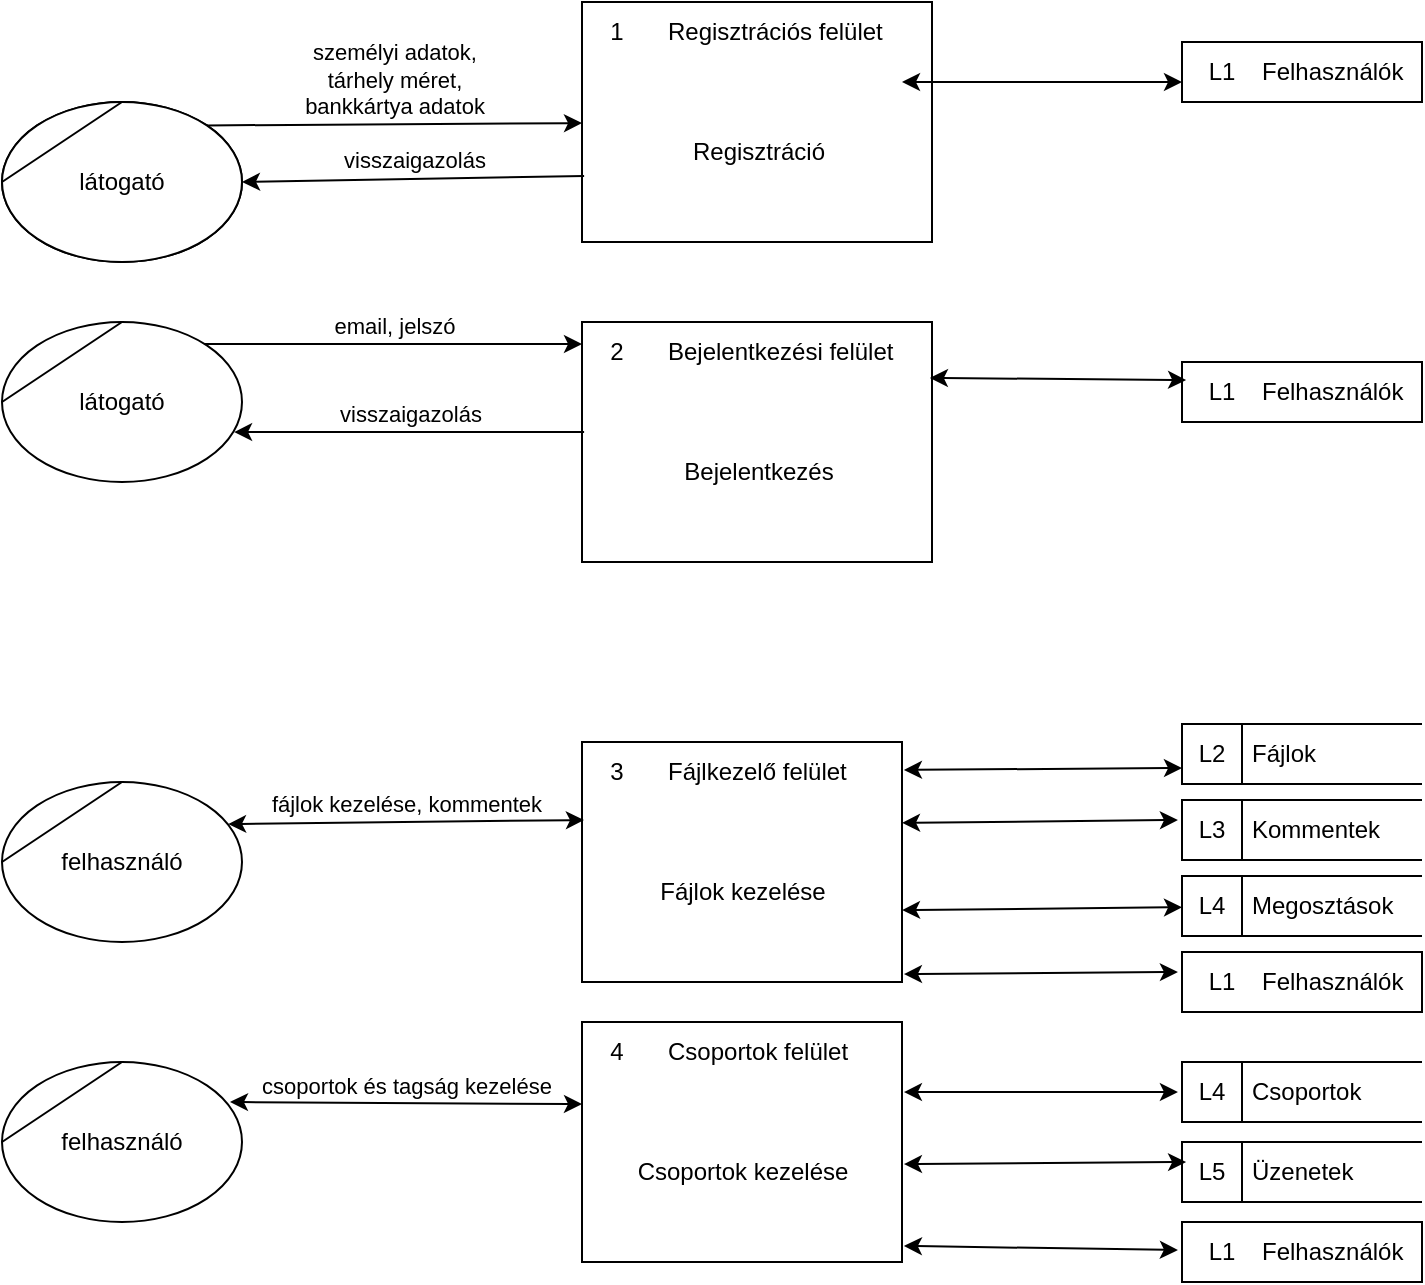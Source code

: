 <mxfile version="20.8.20"><diagram name="Page-1" id="5MstzBTQBk5X5ulnRi4z"><mxGraphModel dx="1434" dy="795" grid="1" gridSize="10" guides="1" tooltips="1" connect="1" arrows="1" fold="1" page="1" pageScale="1" pageWidth="850" pageHeight="1100" math="0" shadow="0"><root><mxCell id="0"/><mxCell id="1" parent="0"/><mxCell id="oCixtssBKBC1Yn8-zzUK-3" value="Regisztráció" style="html=1;dashed=0;whitespace=wrap;shape=mxgraph.dfd.process;align=center;container=1;collapsible=0;spacingTop=30;" vertex="1" parent="1"><mxGeometry x="340" y="20" width="175" height="120" as="geometry"/></mxCell><mxCell id="oCixtssBKBC1Yn8-zzUK-4" value="1" style="text;html=1;strokeColor=none;fillColor=none;align=center;verticalAlign=middle;whiteSpace=wrap;rounded=0;movable=0;resizable=0;rotatable=0;cloneable=0;deletable=0;connectable=0;allowArrows=0;pointerEvents=1;" vertex="1" parent="oCixtssBKBC1Yn8-zzUK-3"><mxGeometry width="35" height="30" as="geometry"/></mxCell><mxCell id="oCixtssBKBC1Yn8-zzUK-5" value="Regisztrációs felület" style="text;html=1;strokeColor=none;fillColor=none;align=left;verticalAlign=middle;whiteSpace=wrap;rounded=0;movable=0;resizable=0;connectable=0;allowArrows=0;rotatable=0;cloneable=0;deletable=0;spacingLeft=6;autosize=1;resizeWidth=0;" vertex="1" parent="oCixtssBKBC1Yn8-zzUK-3"><mxGeometry x="35" width="140" height="30" as="geometry"/></mxCell><mxCell id="oCixtssBKBC1Yn8-zzUK-7" value="Bejelentkezés" style="html=1;dashed=0;whitespace=wrap;shape=mxgraph.dfd.process;align=center;container=1;collapsible=0;spacingTop=30;" vertex="1" parent="1"><mxGeometry x="340" y="180" width="175" height="120" as="geometry"/></mxCell><mxCell id="oCixtssBKBC1Yn8-zzUK-8" value="2" style="text;html=1;strokeColor=none;fillColor=none;align=center;verticalAlign=middle;whiteSpace=wrap;rounded=0;movable=0;resizable=0;rotatable=0;cloneable=0;deletable=0;connectable=0;allowArrows=0;pointerEvents=1;" vertex="1" parent="oCixtssBKBC1Yn8-zzUK-7"><mxGeometry width="35" height="30" as="geometry"/></mxCell><mxCell id="oCixtssBKBC1Yn8-zzUK-9" value="Bejelentkezési felület" style="text;html=1;strokeColor=none;fillColor=none;align=left;verticalAlign=middle;whiteSpace=wrap;rounded=0;movable=0;resizable=0;connectable=0;allowArrows=0;rotatable=0;cloneable=0;deletable=0;spacingLeft=6;autosize=1;resizeWidth=0;" vertex="1" parent="oCixtssBKBC1Yn8-zzUK-7"><mxGeometry x="35" width="140" height="30" as="geometry"/></mxCell><mxCell id="oCixtssBKBC1Yn8-zzUK-11" value="személyi adatok,&lt;br&gt;tárhely méret,&lt;br&gt;bankkártya adatok" style="endArrow=classic;html=1;rounded=0;verticalAlign=bottom;exitX=1;exitY=0;exitDx=0;exitDy=0;" edge="1" parent="1" source="oCixtssBKBC1Yn8-zzUK-2" target="oCixtssBKBC1Yn8-zzUK-3"><mxGeometry width="50" height="50" relative="1" as="geometry"><mxPoint x="290" y="390" as="sourcePoint"/><mxPoint x="410" y="390" as="targetPoint"/></mxGeometry></mxCell><mxCell id="oCixtssBKBC1Yn8-zzUK-13" value="" style="group" vertex="1" connectable="0" parent="1"><mxGeometry x="50" y="70" width="120" height="80" as="geometry"/></mxCell><mxCell id="oCixtssBKBC1Yn8-zzUK-2" value="látogató" style="ellipse;whiteSpace=wrap;html=1;" vertex="1" parent="oCixtssBKBC1Yn8-zzUK-13"><mxGeometry width="120" height="80" as="geometry"/></mxCell><mxCell id="oCixtssBKBC1Yn8-zzUK-12" value="látogató" style="shape=stencil(tZRtjoMgEIZPw98GJR6gYXfvQe10nZQCAbYft99RNKlW7GajiTGZeeXhnZGBCRka5YCVvGHig5VlwTm9Kb5NYhUc1DElr8qjOmhISojenuGGx9gz0DTgMbaq+GR8T9+0j5C1NYYgaE0YKU86wRQaWsvvCdZv/xhFjvgXiOB7kynLyq+/Y3fVNuBiI79j7OB+db/rgceOi61+3Grg4v9YISmTO9xCHlR9/vb2xxxnzYDW6AK8OfLTeZzO66ynzM5CnqyHBUsn1DqN9UITnWoH/kUY5Iu9PtVUzRY1jx4IGk22K9UioSs+44+uvFxl3bKX1nTZdE12iV8=);whiteSpace=wrap;html=1;" vertex="1" parent="oCixtssBKBC1Yn8-zzUK-13"><mxGeometry width="120" height="80" as="geometry"/></mxCell><mxCell id="oCixtssBKBC1Yn8-zzUK-14" value="visszaigazolás" style="endArrow=classic;html=1;rounded=0;verticalAlign=bottom;entryX=1;entryY=0.5;entryDx=0;entryDy=0;exitX=0.006;exitY=0.725;exitDx=0;exitDy=0;exitPerimeter=0;" edge="1" parent="1" source="oCixtssBKBC1Yn8-zzUK-3" target="oCixtssBKBC1Yn8-zzUK-12"><mxGeometry width="50" height="50" relative="1" as="geometry"><mxPoint x="170" y="260" as="sourcePoint"/><mxPoint x="290" y="260" as="targetPoint"/></mxGeometry></mxCell><mxCell id="oCixtssBKBC1Yn8-zzUK-15" value="látogató" style="shape=stencil(tZRtjoMgEIZPw98GJR6gYXfvQe10nZQCAbYft99RNKlW7GajiTGZeeXhnZGBCRka5YCVvGHig5VlwTm9Kb5NYhUc1DElr8qjOmhISojenuGGx9gz0DTgMbaq+GR8T9+0j5C1NYYgaE0YKU86wRQaWsvvCdZv/xhFjvgXiOB7kynLyq+/Y3fVNuBiI79j7OB+db/rgceOi61+3Grg4v9YISmTO9xCHlR9/vb2xxxnzYDW6AK8OfLTeZzO66ynzM5CnqyHBUsn1DqN9UITnWoH/kUY5Iu9PtVUzRY1jx4IGk22K9UioSs+44+uvFxl3bKX1nTZdE12iV8=);whiteSpace=wrap;html=1;" vertex="1" parent="1"><mxGeometry x="50" y="180" width="120" height="80" as="geometry"/></mxCell><mxCell id="oCixtssBKBC1Yn8-zzUK-16" value="email, jelszó" style="endArrow=classic;html=1;rounded=0;verticalAlign=bottom;exitX=0.842;exitY=0.138;exitDx=0;exitDy=0;exitPerimeter=0;" edge="1" parent="1" source="oCixtssBKBC1Yn8-zzUK-15"><mxGeometry width="50" height="50" relative="1" as="geometry"><mxPoint x="200" y="210" as="sourcePoint"/><mxPoint x="340" y="191" as="targetPoint"/></mxGeometry></mxCell><mxCell id="oCixtssBKBC1Yn8-zzUK-19" value="Felhasználók" style="html=1;dashed=0;whitespace=wrap;shape=mxgraph.dfd.dataStoreID2;align=left;spacingLeft=38;container=1;collapsible=0;" vertex="1" parent="1"><mxGeometry x="640" y="40" width="120" height="30" as="geometry"/></mxCell><mxCell id="oCixtssBKBC1Yn8-zzUK-20" value="L1" style="text;html=1;strokeColor=none;fillColor=none;align=center;verticalAlign=middle;whiteSpace=wrap;rounded=0;connectable=0;allowArrows=0;movable=0;resizable=0;rotatable=0;cloneable=0;deletable=0;" vertex="1" parent="oCixtssBKBC1Yn8-zzUK-19"><mxGeometry x="5" width="30" height="30" as="geometry"/></mxCell><mxCell id="oCixtssBKBC1Yn8-zzUK-21" value="" style="endArrow=classic;startArrow=classic;html=1;rounded=0;verticalAlign=bottom;" edge="1" parent="1"><mxGeometry width="50" height="50" relative="1" as="geometry"><mxPoint x="500" y="60" as="sourcePoint"/><mxPoint x="640" y="60" as="targetPoint"/><mxPoint as="offset"/></mxGeometry></mxCell><mxCell id="oCixtssBKBC1Yn8-zzUK-24" value="Felhasználók" style="html=1;dashed=0;whitespace=wrap;shape=mxgraph.dfd.dataStoreID2;align=left;spacingLeft=38;container=1;collapsible=0;" vertex="1" parent="1"><mxGeometry x="640" y="200" width="120" height="30" as="geometry"/></mxCell><mxCell id="oCixtssBKBC1Yn8-zzUK-25" value="L1" style="text;html=1;strokeColor=none;fillColor=none;align=center;verticalAlign=middle;whiteSpace=wrap;rounded=0;connectable=0;allowArrows=0;movable=0;resizable=0;rotatable=0;cloneable=0;deletable=0;" vertex="1" parent="oCixtssBKBC1Yn8-zzUK-24"><mxGeometry x="5" width="30" height="30" as="geometry"/></mxCell><mxCell id="oCixtssBKBC1Yn8-zzUK-26" value="" style="endArrow=classic;startArrow=classic;html=1;rounded=0;verticalAlign=bottom;exitX=0.994;exitY=0.233;exitDx=0;exitDy=0;exitPerimeter=0;entryX=0.017;entryY=0.3;entryDx=0;entryDy=0;entryPerimeter=0;" edge="1" parent="1" source="oCixtssBKBC1Yn8-zzUK-7" target="oCixtssBKBC1Yn8-zzUK-24"><mxGeometry width="50" height="50" relative="1" as="geometry"><mxPoint x="500" y="210" as="sourcePoint"/><mxPoint x="640" y="210" as="targetPoint"/><mxPoint as="offset"/></mxGeometry></mxCell><mxCell id="oCixtssBKBC1Yn8-zzUK-27" value="felhasználó" style="shape=stencil(tZRtjoMgEIZPw98GJR6gYXfvQe10nZQCAbYft99RNKlW7GajiTGZeeXhnZGBCRka5YCVvGHig5VlwTm9Kb5NYhUc1DElr8qjOmhISojenuGGx9gz0DTgMbaq+GR8T9+0j5C1NYYgaE0YKU86wRQaWsvvCdZv/xhFjvgXiOB7kynLyq+/Y3fVNuBiI79j7OB+db/rgceOi61+3Grg4v9YISmTO9xCHlR9/vb2xxxnzYDW6AK8OfLTeZzO66ynzM5CnqyHBUsn1DqN9UITnWoH/kUY5Iu9PtVUzRY1jx4IGk22K9UioSs+44+uvFxl3bKX1nTZdE12iV8=);whiteSpace=wrap;html=1;" vertex="1" parent="1"><mxGeometry x="50" y="410" width="120" height="80" as="geometry"/></mxCell><mxCell id="oCixtssBKBC1Yn8-zzUK-28" value="Fájlok kezelése" style="html=1;dashed=0;whitespace=wrap;shape=mxgraph.dfd.process;align=center;container=1;collapsible=0;spacingTop=30;" vertex="1" parent="1"><mxGeometry x="340" y="390" width="160" height="120" as="geometry"/></mxCell><mxCell id="oCixtssBKBC1Yn8-zzUK-29" value="3" style="text;html=1;strokeColor=none;fillColor=none;align=center;verticalAlign=middle;whiteSpace=wrap;rounded=0;movable=0;resizable=0;rotatable=0;cloneable=0;deletable=0;connectable=0;allowArrows=0;pointerEvents=1;" vertex="1" parent="oCixtssBKBC1Yn8-zzUK-28"><mxGeometry width="35" height="30" as="geometry"/></mxCell><mxCell id="oCixtssBKBC1Yn8-zzUK-30" value="Fájlkezelő felület" style="text;html=1;strokeColor=none;fillColor=none;align=left;verticalAlign=middle;whiteSpace=wrap;rounded=0;movable=0;resizable=0;connectable=0;allowArrows=0;rotatable=0;cloneable=0;deletable=0;spacingLeft=6;autosize=1;resizeWidth=0;" vertex="1" parent="oCixtssBKBC1Yn8-zzUK-28"><mxGeometry x="35" width="120" height="30" as="geometry"/></mxCell><mxCell id="oCixtssBKBC1Yn8-zzUK-31" value="fájlok kezelése, kommentek" style="endArrow=classic;html=1;rounded=0;verticalAlign=bottom;exitX=0.942;exitY=0.263;exitDx=0;exitDy=0;exitPerimeter=0;entryX=0.006;entryY=0.325;entryDx=0;entryDy=0;entryPerimeter=0;startArrow=classic;startFill=1;" edge="1" parent="1" source="oCixtssBKBC1Yn8-zzUK-27" target="oCixtssBKBC1Yn8-zzUK-28"><mxGeometry x="0.0" width="50" height="50" relative="1" as="geometry"><mxPoint x="161" y="201" as="sourcePoint"/><mxPoint x="350" y="201" as="targetPoint"/><mxPoint as="offset"/></mxGeometry></mxCell><mxCell id="oCixtssBKBC1Yn8-zzUK-36" value="Fájlok" style="html=1;dashed=0;whitespace=wrap;shape=mxgraph.dfd.dataStoreID;align=left;spacingLeft=33;container=1;collapsible=0;autosize=0;" vertex="1" parent="1"><mxGeometry x="640" y="381" width="120" height="30" as="geometry"/></mxCell><mxCell id="oCixtssBKBC1Yn8-zzUK-37" value="L2" style="text;html=1;strokeColor=none;fillColor=none;align=center;verticalAlign=middle;whiteSpace=wrap;rounded=0;movable=0;resizable=0;rotatable=0;cloneable=0;deletable=0;allowArrows=0;connectable=0;" vertex="1" parent="oCixtssBKBC1Yn8-zzUK-36"><mxGeometry width="30" height="30" as="geometry"/></mxCell><mxCell id="oCixtssBKBC1Yn8-zzUK-38" value="" style="endArrow=classic;html=1;rounded=0;verticalAlign=bottom;exitX=1.006;exitY=0.258;exitDx=0;exitDy=0;exitPerimeter=0;entryX=0;entryY=0.733;entryDx=0;entryDy=0;entryPerimeter=0;startArrow=classic;startFill=1;" edge="1" parent="1" target="oCixtssBKBC1Yn8-zzUK-36"><mxGeometry width="50" height="50" relative="1" as="geometry"><mxPoint x="500.96" y="403.96" as="sourcePoint"/><mxPoint x="718" y="432" as="targetPoint"/></mxGeometry></mxCell><mxCell id="oCixtssBKBC1Yn8-zzUK-39" value="Kommentek" style="html=1;dashed=0;whitespace=wrap;shape=mxgraph.dfd.dataStoreID;align=left;spacingLeft=33;container=1;collapsible=0;autosize=0;" vertex="1" parent="1"><mxGeometry x="640" y="419" width="120" height="30" as="geometry"/></mxCell><mxCell id="oCixtssBKBC1Yn8-zzUK-40" value="L3" style="text;html=1;strokeColor=none;fillColor=none;align=center;verticalAlign=middle;whiteSpace=wrap;rounded=0;movable=0;resizable=0;rotatable=0;cloneable=0;deletable=0;allowArrows=0;connectable=0;" vertex="1" parent="oCixtssBKBC1Yn8-zzUK-39"><mxGeometry width="30" height="30" as="geometry"/></mxCell><mxCell id="oCixtssBKBC1Yn8-zzUK-41" value="Megosztások" style="html=1;dashed=0;whitespace=wrap;shape=mxgraph.dfd.dataStoreID;align=left;spacingLeft=33;container=1;collapsible=0;autosize=0;" vertex="1" parent="1"><mxGeometry x="640" y="457" width="120" height="30" as="geometry"/></mxCell><mxCell id="oCixtssBKBC1Yn8-zzUK-42" value="L4" style="text;html=1;strokeColor=none;fillColor=none;align=center;verticalAlign=middle;whiteSpace=wrap;rounded=0;movable=0;resizable=0;rotatable=0;cloneable=0;deletable=0;allowArrows=0;connectable=0;" vertex="1" parent="oCixtssBKBC1Yn8-zzUK-41"><mxGeometry width="30" height="30" as="geometry"/></mxCell><mxCell id="oCixtssBKBC1Yn8-zzUK-43" value="" style="endArrow=classic;html=1;rounded=0;verticalAlign=bottom;startArrow=classic;startFill=1;entryX=-0.017;entryY=0.333;entryDx=0;entryDy=0;entryPerimeter=0;" edge="1" parent="1" target="oCixtssBKBC1Yn8-zzUK-39"><mxGeometry width="50" height="50" relative="1" as="geometry"><mxPoint x="500" y="430.429" as="sourcePoint"/><mxPoint x="650" y="409" as="targetPoint"/></mxGeometry></mxCell><mxCell id="oCixtssBKBC1Yn8-zzUK-44" value="" style="endArrow=classic;html=1;rounded=0;verticalAlign=bottom;startArrow=classic;startFill=1;exitX=1;exitY=0.892;exitDx=0;exitDy=0;exitPerimeter=0;" edge="1" parent="1" target="oCixtssBKBC1Yn8-zzUK-41"><mxGeometry width="50" height="50" relative="1" as="geometry"><mxPoint x="500" y="474.04" as="sourcePoint"/><mxPoint x="660" y="417" as="targetPoint"/></mxGeometry></mxCell><mxCell id="oCixtssBKBC1Yn8-zzUK-45" value="Csoportok kezelése" style="html=1;dashed=0;whitespace=wrap;shape=mxgraph.dfd.process;align=center;container=1;collapsible=0;spacingTop=30;" vertex="1" parent="1"><mxGeometry x="340" y="530" width="160" height="120" as="geometry"/></mxCell><mxCell id="oCixtssBKBC1Yn8-zzUK-46" value="4" style="text;html=1;strokeColor=none;fillColor=none;align=center;verticalAlign=middle;whiteSpace=wrap;rounded=0;movable=0;resizable=0;rotatable=0;cloneable=0;deletable=0;connectable=0;allowArrows=0;pointerEvents=1;" vertex="1" parent="oCixtssBKBC1Yn8-zzUK-45"><mxGeometry width="35" height="30" as="geometry"/></mxCell><mxCell id="oCixtssBKBC1Yn8-zzUK-47" value="Csoportok felület" style="text;html=1;strokeColor=none;fillColor=none;align=left;verticalAlign=middle;whiteSpace=wrap;rounded=0;movable=0;resizable=0;connectable=0;allowArrows=0;rotatable=0;cloneable=0;deletable=0;spacingLeft=6;autosize=1;resizeWidth=0;" vertex="1" parent="oCixtssBKBC1Yn8-zzUK-45"><mxGeometry x="35" width="120" height="30" as="geometry"/></mxCell><mxCell id="oCixtssBKBC1Yn8-zzUK-48" value="felhasználó" style="shape=stencil(tZRtjoMgEIZPw98GJR6gYXfvQe10nZQCAbYft99RNKlW7GajiTGZeeXhnZGBCRka5YCVvGHig5VlwTm9Kb5NYhUc1DElr8qjOmhISojenuGGx9gz0DTgMbaq+GR8T9+0j5C1NYYgaE0YKU86wRQaWsvvCdZv/xhFjvgXiOB7kynLyq+/Y3fVNuBiI79j7OB+db/rgceOi61+3Grg4v9YISmTO9xCHlR9/vb2xxxnzYDW6AK8OfLTeZzO66ynzM5CnqyHBUsn1DqN9UITnWoH/kUY5Iu9PtVUzRY1jx4IGk22K9UioSs+44+uvFxl3bKX1nTZdE12iV8=);whiteSpace=wrap;html=1;" vertex="1" parent="1"><mxGeometry x="50" y="550" width="120" height="80" as="geometry"/></mxCell><mxCell id="oCixtssBKBC1Yn8-zzUK-50" value="csoportok és tagság kezelése" style="endArrow=classic;html=1;rounded=0;verticalAlign=bottom;exitX=0.95;exitY=0.25;exitDx=0;exitDy=0;exitPerimeter=0;entryX=0;entryY=0.342;entryDx=0;entryDy=0;entryPerimeter=0;startArrow=classic;startFill=1;" edge="1" parent="1" source="oCixtssBKBC1Yn8-zzUK-48" target="oCixtssBKBC1Yn8-zzUK-45"><mxGeometry width="50" height="50" relative="1" as="geometry"><mxPoint x="173" y="441" as="sourcePoint"/><mxPoint x="351" y="439" as="targetPoint"/></mxGeometry></mxCell><mxCell id="oCixtssBKBC1Yn8-zzUK-51" value="Csoportok" style="html=1;dashed=0;whitespace=wrap;shape=mxgraph.dfd.dataStoreID;align=left;spacingLeft=33;container=1;collapsible=0;autosize=0;" vertex="1" parent="1"><mxGeometry x="640" y="550" width="120" height="30" as="geometry"/></mxCell><mxCell id="oCixtssBKBC1Yn8-zzUK-52" value="L4" style="text;html=1;strokeColor=none;fillColor=none;align=center;verticalAlign=middle;whiteSpace=wrap;rounded=0;movable=0;resizable=0;rotatable=0;cloneable=0;deletable=0;allowArrows=0;connectable=0;" vertex="1" parent="oCixtssBKBC1Yn8-zzUK-51"><mxGeometry width="30" height="30" as="geometry"/></mxCell><mxCell id="oCixtssBKBC1Yn8-zzUK-53" value="Felhasználók" style="html=1;dashed=0;whitespace=wrap;shape=mxgraph.dfd.dataStoreID2;align=left;spacingLeft=38;container=1;collapsible=0;" vertex="1" parent="1"><mxGeometry x="640" y="495" width="120" height="30" as="geometry"/></mxCell><mxCell id="oCixtssBKBC1Yn8-zzUK-54" value="L1" style="text;html=1;strokeColor=none;fillColor=none;align=center;verticalAlign=middle;whiteSpace=wrap;rounded=0;connectable=0;allowArrows=0;movable=0;resizable=0;rotatable=0;cloneable=0;deletable=0;" vertex="1" parent="oCixtssBKBC1Yn8-zzUK-53"><mxGeometry x="5" width="30" height="30" as="geometry"/></mxCell><mxCell id="oCixtssBKBC1Yn8-zzUK-55" value="" style="endArrow=classic;html=1;rounded=0;verticalAlign=bottom;startArrow=classic;startFill=1;exitX=1.006;exitY=0.967;exitDx=0;exitDy=0;exitPerimeter=0;entryX=-0.017;entryY=0.333;entryDx=0;entryDy=0;entryPerimeter=0;" edge="1" parent="1" source="oCixtssBKBC1Yn8-zzUK-28" target="oCixtssBKBC1Yn8-zzUK-53"><mxGeometry width="50" height="50" relative="1" as="geometry"><mxPoint x="510" y="484.04" as="sourcePoint"/><mxPoint x="650" y="483" as="targetPoint"/></mxGeometry></mxCell><mxCell id="oCixtssBKBC1Yn8-zzUK-56" value="Felhasználók" style="html=1;dashed=0;whitespace=wrap;shape=mxgraph.dfd.dataStoreID2;align=left;spacingLeft=38;container=1;collapsible=0;" vertex="1" parent="1"><mxGeometry x="640" y="630" width="120" height="30" as="geometry"/></mxCell><mxCell id="oCixtssBKBC1Yn8-zzUK-57" value="L1" style="text;html=1;strokeColor=none;fillColor=none;align=center;verticalAlign=middle;whiteSpace=wrap;rounded=0;connectable=0;allowArrows=0;movable=0;resizable=0;rotatable=0;cloneable=0;deletable=0;" vertex="1" parent="oCixtssBKBC1Yn8-zzUK-56"><mxGeometry x="5" width="30" height="30" as="geometry"/></mxCell><mxCell id="oCixtssBKBC1Yn8-zzUK-58" value="" style="endArrow=classic;html=1;rounded=0;verticalAlign=bottom;startArrow=classic;startFill=1;exitX=1.006;exitY=0.292;exitDx=0;exitDy=0;exitPerimeter=0;entryX=-0.017;entryY=0.5;entryDx=0;entryDy=0;entryPerimeter=0;" edge="1" parent="1" source="oCixtssBKBC1Yn8-zzUK-45" target="oCixtssBKBC1Yn8-zzUK-51"><mxGeometry width="50" height="50" relative="1" as="geometry"><mxPoint x="520" y="494.04" as="sourcePoint"/><mxPoint x="660" y="493" as="targetPoint"/></mxGeometry></mxCell><mxCell id="oCixtssBKBC1Yn8-zzUK-59" value="" style="endArrow=classic;html=1;rounded=0;verticalAlign=bottom;startArrow=classic;startFill=1;entryX=-0.017;entryY=0.467;entryDx=0;entryDy=0;entryPerimeter=0;exitX=1.006;exitY=0.933;exitDx=0;exitDy=0;exitPerimeter=0;" edge="1" parent="1" source="oCixtssBKBC1Yn8-zzUK-45" target="oCixtssBKBC1Yn8-zzUK-56"><mxGeometry width="50" height="50" relative="1" as="geometry"><mxPoint x="530" y="504.04" as="sourcePoint"/><mxPoint x="670" y="503" as="targetPoint"/></mxGeometry></mxCell><mxCell id="oCixtssBKBC1Yn8-zzUK-60" value="visszaigazolás" style="endArrow=classic;html=1;rounded=0;verticalAlign=bottom;entryX=0.967;entryY=0.688;entryDx=0;entryDy=0;exitX=0.006;exitY=0.458;exitDx=0;exitDy=0;exitPerimeter=0;entryPerimeter=0;" edge="1" parent="1" source="oCixtssBKBC1Yn8-zzUK-7" target="oCixtssBKBC1Yn8-zzUK-15"><mxGeometry width="50" height="50" relative="1" as="geometry"><mxPoint x="351" y="117" as="sourcePoint"/><mxPoint x="180" y="120" as="targetPoint"/></mxGeometry></mxCell><mxCell id="oCixtssBKBC1Yn8-zzUK-61" value="Üzenetek" style="html=1;dashed=0;whitespace=wrap;shape=mxgraph.dfd.dataStoreID;align=left;spacingLeft=33;container=1;collapsible=0;autosize=0;" vertex="1" parent="1"><mxGeometry x="640" y="590" width="120" height="30" as="geometry"/></mxCell><mxCell id="oCixtssBKBC1Yn8-zzUK-62" value="L5" style="text;html=1;strokeColor=none;fillColor=none;align=center;verticalAlign=middle;whiteSpace=wrap;rounded=0;movable=0;resizable=0;rotatable=0;cloneable=0;deletable=0;allowArrows=0;connectable=0;" vertex="1" parent="oCixtssBKBC1Yn8-zzUK-61"><mxGeometry width="30" height="30" as="geometry"/></mxCell><mxCell id="oCixtssBKBC1Yn8-zzUK-63" value="" style="endArrow=classic;html=1;rounded=0;verticalAlign=bottom;startArrow=classic;startFill=1;entryX=0.017;entryY=0.333;entryDx=0;entryDy=0;entryPerimeter=0;exitX=1.006;exitY=0.592;exitDx=0;exitDy=0;exitPerimeter=0;" edge="1" parent="1" source="oCixtssBKBC1Yn8-zzUK-45" target="oCixtssBKBC1Yn8-zzUK-61"><mxGeometry width="50" height="50" relative="1" as="geometry"><mxPoint x="511" y="652" as="sourcePoint"/><mxPoint x="648" y="654" as="targetPoint"/></mxGeometry></mxCell></root></mxGraphModel></diagram></mxfile>